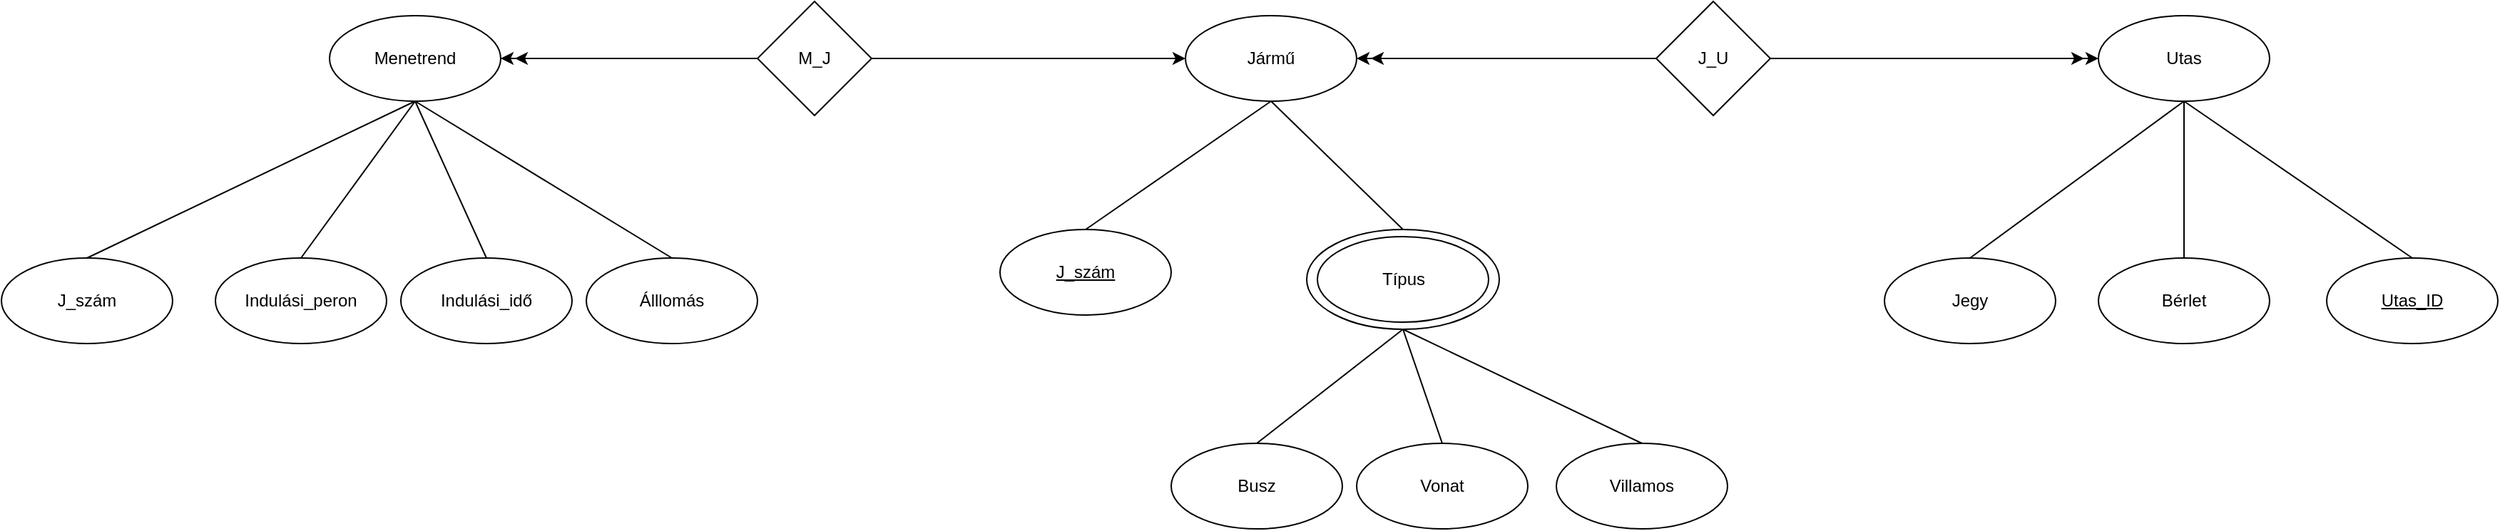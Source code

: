 <mxfile version="20.3.6" type="device"><diagram id="Mi1jGbLDK_9CPQjozQnb" name="Page-1"><mxGraphModel dx="2266" dy="779" grid="1" gridSize="10" guides="1" tooltips="1" connect="1" arrows="1" fold="1" page="1" pageScale="1" pageWidth="850" pageHeight="1100" math="0" shadow="0"><root><mxCell id="0"/><mxCell id="1" parent="0"/><mxCell id="0cjRB7pZZFWv2Y7cw44c-6" value="J_U" style="rhombus;whiteSpace=wrap;html=1;" vertex="1" parent="1"><mxGeometry x="360" y="200" width="80" height="80" as="geometry"/></mxCell><mxCell id="0cjRB7pZZFWv2Y7cw44c-7" value="Jármű" style="ellipse;whiteSpace=wrap;html=1;" vertex="1" parent="1"><mxGeometry x="30" y="210" width="120" height="60" as="geometry"/></mxCell><mxCell id="0cjRB7pZZFWv2Y7cw44c-8" value="Utas" style="ellipse;whiteSpace=wrap;html=1;" vertex="1" parent="1"><mxGeometry x="670" y="210" width="120" height="60" as="geometry"/></mxCell><mxCell id="0cjRB7pZZFWv2Y7cw44c-9" value="" style="endArrow=classic;html=1;rounded=0;entryX=1;entryY=0.5;entryDx=0;entryDy=0;exitX=0;exitY=0.5;exitDx=0;exitDy=0;" edge="1" parent="1" source="0cjRB7pZZFWv2Y7cw44c-6" target="0cjRB7pZZFWv2Y7cw44c-7"><mxGeometry width="50" height="50" relative="1" as="geometry"><mxPoint x="400" y="420" as="sourcePoint"/><mxPoint x="450" y="370" as="targetPoint"/></mxGeometry></mxCell><mxCell id="0cjRB7pZZFWv2Y7cw44c-10" value="" style="endArrow=classic;html=1;rounded=0;exitX=1;exitY=0.5;exitDx=0;exitDy=0;" edge="1" parent="1" source="0cjRB7pZZFWv2Y7cw44c-6"><mxGeometry width="50" height="50" relative="1" as="geometry"><mxPoint x="480" y="330" as="sourcePoint"/><mxPoint x="660" y="240" as="targetPoint"/></mxGeometry></mxCell><mxCell id="0cjRB7pZZFWv2Y7cw44c-11" value="" style="endArrow=classic;html=1;rounded=0;entryX=0;entryY=0.5;entryDx=0;entryDy=0;exitX=1;exitY=0.5;exitDx=0;exitDy=0;" edge="1" parent="1" source="0cjRB7pZZFWv2Y7cw44c-6" target="0cjRB7pZZFWv2Y7cw44c-8"><mxGeometry width="50" height="50" relative="1" as="geometry"><mxPoint x="400" y="420" as="sourcePoint"/><mxPoint x="450" y="370" as="targetPoint"/></mxGeometry></mxCell><mxCell id="0cjRB7pZZFWv2Y7cw44c-12" value="&lt;u&gt;J_szám&lt;/u&gt;" style="ellipse;whiteSpace=wrap;html=1;" vertex="1" parent="1"><mxGeometry x="-100" y="360" width="120" height="60" as="geometry"/></mxCell><mxCell id="0cjRB7pZZFWv2Y7cw44c-15" value="Típus" style="ellipse;whiteSpace=wrap;html=1;" vertex="1" parent="1"><mxGeometry x="115" y="360" width="135" height="70" as="geometry"/></mxCell><mxCell id="0cjRB7pZZFWv2Y7cw44c-16" value="" style="endArrow=none;html=1;rounded=0;entryX=0.5;entryY=1;entryDx=0;entryDy=0;exitX=0.5;exitY=0;exitDx=0;exitDy=0;" edge="1" parent="1" source="0cjRB7pZZFWv2Y7cw44c-15" target="0cjRB7pZZFWv2Y7cw44c-7"><mxGeometry width="50" height="50" relative="1" as="geometry"><mxPoint x="400" y="420" as="sourcePoint"/><mxPoint x="450" y="370" as="targetPoint"/></mxGeometry></mxCell><mxCell id="0cjRB7pZZFWv2Y7cw44c-18" value="" style="endArrow=none;html=1;rounded=0;entryX=0.5;entryY=1;entryDx=0;entryDy=0;exitX=0.5;exitY=0;exitDx=0;exitDy=0;" edge="1" parent="1" source="0cjRB7pZZFWv2Y7cw44c-12" target="0cjRB7pZZFWv2Y7cw44c-7"><mxGeometry width="50" height="50" relative="1" as="geometry"><mxPoint x="400" y="420" as="sourcePoint"/><mxPoint x="450" y="370" as="targetPoint"/></mxGeometry></mxCell><mxCell id="0cjRB7pZZFWv2Y7cw44c-19" value="Jegy" style="ellipse;whiteSpace=wrap;html=1;" vertex="1" parent="1"><mxGeometry x="520" y="380" width="120" height="60" as="geometry"/></mxCell><mxCell id="0cjRB7pZZFWv2Y7cw44c-20" value="Bérlet" style="ellipse;whiteSpace=wrap;html=1;" vertex="1" parent="1"><mxGeometry x="670" y="380" width="120" height="60" as="geometry"/></mxCell><mxCell id="0cjRB7pZZFWv2Y7cw44c-21" value="" style="endArrow=none;html=1;rounded=0;entryX=0.5;entryY=1;entryDx=0;entryDy=0;exitX=0.5;exitY=0;exitDx=0;exitDy=0;" edge="1" parent="1" source="0cjRB7pZZFWv2Y7cw44c-20" target="0cjRB7pZZFWv2Y7cw44c-8"><mxGeometry width="50" height="50" relative="1" as="geometry"><mxPoint x="400" y="420" as="sourcePoint"/><mxPoint x="450" y="370" as="targetPoint"/></mxGeometry></mxCell><mxCell id="0cjRB7pZZFWv2Y7cw44c-22" value="" style="endArrow=none;html=1;rounded=0;entryX=0.5;entryY=1;entryDx=0;entryDy=0;exitX=0.5;exitY=0;exitDx=0;exitDy=0;" edge="1" parent="1" source="0cjRB7pZZFWv2Y7cw44c-19" target="0cjRB7pZZFWv2Y7cw44c-8"><mxGeometry width="50" height="50" relative="1" as="geometry"><mxPoint x="400" y="420" as="sourcePoint"/><mxPoint x="450" y="370" as="targetPoint"/></mxGeometry></mxCell><mxCell id="0cjRB7pZZFWv2Y7cw44c-23" value="&lt;u&gt;Utas_ID&lt;/u&gt;" style="ellipse;whiteSpace=wrap;html=1;" vertex="1" parent="1"><mxGeometry x="830" y="380" width="120" height="60" as="geometry"/></mxCell><mxCell id="0cjRB7pZZFWv2Y7cw44c-25" value="" style="endArrow=none;html=1;rounded=0;entryX=0.5;entryY=1;entryDx=0;entryDy=0;exitX=0.5;exitY=0;exitDx=0;exitDy=0;" edge="1" parent="1" source="0cjRB7pZZFWv2Y7cw44c-23" target="0cjRB7pZZFWv2Y7cw44c-8"><mxGeometry width="50" height="50" relative="1" as="geometry"><mxPoint x="400" y="420" as="sourcePoint"/><mxPoint x="450" y="370" as="targetPoint"/></mxGeometry></mxCell><mxCell id="0cjRB7pZZFWv2Y7cw44c-26" value="Menetrend" style="ellipse;whiteSpace=wrap;html=1;" vertex="1" parent="1"><mxGeometry x="-570" y="210" width="120" height="60" as="geometry"/></mxCell><mxCell id="0cjRB7pZZFWv2Y7cw44c-27" value="M_J" style="rhombus;whiteSpace=wrap;html=1;" vertex="1" parent="1"><mxGeometry x="-270" y="200" width="80" height="80" as="geometry"/></mxCell><mxCell id="0cjRB7pZZFWv2Y7cw44c-28" value="" style="endArrow=classic;html=1;rounded=0;entryX=1;entryY=0.5;entryDx=0;entryDy=0;exitX=0;exitY=0.5;exitDx=0;exitDy=0;" edge="1" parent="1" source="0cjRB7pZZFWv2Y7cw44c-27" target="0cjRB7pZZFWv2Y7cw44c-26"><mxGeometry width="50" height="50" relative="1" as="geometry"><mxPoint x="10" y="420" as="sourcePoint"/><mxPoint x="60" y="370" as="targetPoint"/></mxGeometry></mxCell><mxCell id="0cjRB7pZZFWv2Y7cw44c-29" value="" style="endArrow=classic;html=1;rounded=0;entryX=0;entryY=0.5;entryDx=0;entryDy=0;exitX=1;exitY=0.5;exitDx=0;exitDy=0;" edge="1" parent="1" source="0cjRB7pZZFWv2Y7cw44c-27" target="0cjRB7pZZFWv2Y7cw44c-7"><mxGeometry width="50" height="50" relative="1" as="geometry"><mxPoint x="10" y="420" as="sourcePoint"/><mxPoint x="60" y="370" as="targetPoint"/></mxGeometry></mxCell><mxCell id="0cjRB7pZZFWv2Y7cw44c-30" value="" style="endArrow=classic;html=1;rounded=0;" edge="1" parent="1" source="0cjRB7pZZFWv2Y7cw44c-27"><mxGeometry width="50" height="50" relative="1" as="geometry"><mxPoint x="10" y="420" as="sourcePoint"/><mxPoint x="-440" y="240" as="targetPoint"/></mxGeometry></mxCell><mxCell id="0cjRB7pZZFWv2Y7cw44c-33" value="Indulási_peron" style="ellipse;whiteSpace=wrap;html=1;" vertex="1" parent="1"><mxGeometry x="-650" y="380" width="120" height="60" as="geometry"/></mxCell><mxCell id="0cjRB7pZZFWv2Y7cw44c-34" value="Álllomás" style="ellipse;whiteSpace=wrap;html=1;" vertex="1" parent="1"><mxGeometry x="-390" y="380" width="120" height="60" as="geometry"/></mxCell><mxCell id="0cjRB7pZZFWv2Y7cw44c-35" value="Indulási_idő" style="ellipse;whiteSpace=wrap;html=1;" vertex="1" parent="1"><mxGeometry x="-520" y="380" width="120" height="60" as="geometry"/></mxCell><mxCell id="0cjRB7pZZFWv2Y7cw44c-37" value="" style="endArrow=none;html=1;rounded=0;entryX=0.5;entryY=1;entryDx=0;entryDy=0;exitX=0.5;exitY=0;exitDx=0;exitDy=0;" edge="1" parent="1" source="0cjRB7pZZFWv2Y7cw44c-34" target="0cjRB7pZZFWv2Y7cw44c-26"><mxGeometry width="50" height="50" relative="1" as="geometry"><mxPoint x="-240" y="450" as="sourcePoint"/><mxPoint x="-190" y="400" as="targetPoint"/></mxGeometry></mxCell><mxCell id="0cjRB7pZZFWv2Y7cw44c-38" value="" style="endArrow=none;html=1;rounded=0;entryX=0.5;entryY=1;entryDx=0;entryDy=0;exitX=0.5;exitY=0;exitDx=0;exitDy=0;" edge="1" parent="1" source="0cjRB7pZZFWv2Y7cw44c-35" target="0cjRB7pZZFWv2Y7cw44c-26"><mxGeometry width="50" height="50" relative="1" as="geometry"><mxPoint x="-240" y="450" as="sourcePoint"/><mxPoint x="-190" y="400" as="targetPoint"/></mxGeometry></mxCell><mxCell id="0cjRB7pZZFWv2Y7cw44c-39" value="" style="endArrow=none;html=1;rounded=0;entryX=0.5;entryY=1;entryDx=0;entryDy=0;exitX=0.5;exitY=0;exitDx=0;exitDy=0;" edge="1" parent="1" source="0cjRB7pZZFWv2Y7cw44c-33" target="0cjRB7pZZFWv2Y7cw44c-26"><mxGeometry width="50" height="50" relative="1" as="geometry"><mxPoint x="-240" y="450" as="sourcePoint"/><mxPoint x="-190" y="400" as="targetPoint"/></mxGeometry></mxCell><mxCell id="0cjRB7pZZFWv2Y7cw44c-40" value="J_szám" style="ellipse;whiteSpace=wrap;html=1;" vertex="1" parent="1"><mxGeometry x="-800" y="380" width="120" height="60" as="geometry"/></mxCell><mxCell id="0cjRB7pZZFWv2Y7cw44c-41" value="" style="endArrow=none;html=1;rounded=0;entryX=0.5;entryY=1;entryDx=0;entryDy=0;exitX=0.5;exitY=0;exitDx=0;exitDy=0;" edge="1" parent="1" source="0cjRB7pZZFWv2Y7cw44c-40" target="0cjRB7pZZFWv2Y7cw44c-26"><mxGeometry width="50" height="50" relative="1" as="geometry"><mxPoint x="-240" y="450" as="sourcePoint"/><mxPoint x="-190" y="400" as="targetPoint"/></mxGeometry></mxCell><mxCell id="0cjRB7pZZFWv2Y7cw44c-43" value="Típus" style="ellipse;whiteSpace=wrap;html=1;" vertex="1" parent="1"><mxGeometry x="122.5" y="365" width="120" height="60" as="geometry"/></mxCell><mxCell id="0cjRB7pZZFWv2Y7cw44c-44" value="Busz" style="ellipse;whiteSpace=wrap;html=1;" vertex="1" parent="1"><mxGeometry x="20" y="510" width="120" height="60" as="geometry"/></mxCell><mxCell id="0cjRB7pZZFWv2Y7cw44c-45" value="Vonat" style="ellipse;whiteSpace=wrap;html=1;" vertex="1" parent="1"><mxGeometry x="150" y="510" width="120" height="60" as="geometry"/></mxCell><mxCell id="0cjRB7pZZFWv2Y7cw44c-46" value="Villamos" style="ellipse;whiteSpace=wrap;html=1;" vertex="1" parent="1"><mxGeometry x="290" y="510" width="120" height="60" as="geometry"/></mxCell><mxCell id="0cjRB7pZZFWv2Y7cw44c-48" value="" style="endArrow=none;html=1;rounded=0;entryX=0.5;entryY=1;entryDx=0;entryDy=0;exitX=0.5;exitY=0;exitDx=0;exitDy=0;" edge="1" parent="1" source="0cjRB7pZZFWv2Y7cw44c-44" target="0cjRB7pZZFWv2Y7cw44c-15"><mxGeometry width="50" height="50" relative="1" as="geometry"><mxPoint x="-280" y="420" as="sourcePoint"/><mxPoint x="-230" y="370" as="targetPoint"/></mxGeometry></mxCell><mxCell id="0cjRB7pZZFWv2Y7cw44c-49" value="" style="endArrow=none;html=1;rounded=0;entryX=0.5;entryY=1;entryDx=0;entryDy=0;exitX=0.5;exitY=0;exitDx=0;exitDy=0;" edge="1" parent="1" source="0cjRB7pZZFWv2Y7cw44c-46" target="0cjRB7pZZFWv2Y7cw44c-15"><mxGeometry width="50" height="50" relative="1" as="geometry"><mxPoint x="-280" y="420" as="sourcePoint"/><mxPoint x="-230" y="370" as="targetPoint"/></mxGeometry></mxCell><mxCell id="0cjRB7pZZFWv2Y7cw44c-50" value="" style="endArrow=none;html=1;rounded=0;entryX=0.5;entryY=1;entryDx=0;entryDy=0;exitX=0.5;exitY=0;exitDx=0;exitDy=0;" edge="1" parent="1" source="0cjRB7pZZFWv2Y7cw44c-45" target="0cjRB7pZZFWv2Y7cw44c-15"><mxGeometry width="50" height="50" relative="1" as="geometry"><mxPoint x="-280" y="420" as="sourcePoint"/><mxPoint x="-230" y="370" as="targetPoint"/></mxGeometry></mxCell><mxCell id="0cjRB7pZZFWv2Y7cw44c-53" value="" style="endArrow=classic;html=1;rounded=0;exitX=0;exitY=0.5;exitDx=0;exitDy=0;" edge="1" parent="1" source="0cjRB7pZZFWv2Y7cw44c-6"><mxGeometry width="50" height="50" relative="1" as="geometry"><mxPoint x="280" y="410" as="sourcePoint"/><mxPoint x="160" y="240" as="targetPoint"/></mxGeometry></mxCell></root></mxGraphModel></diagram></mxfile>